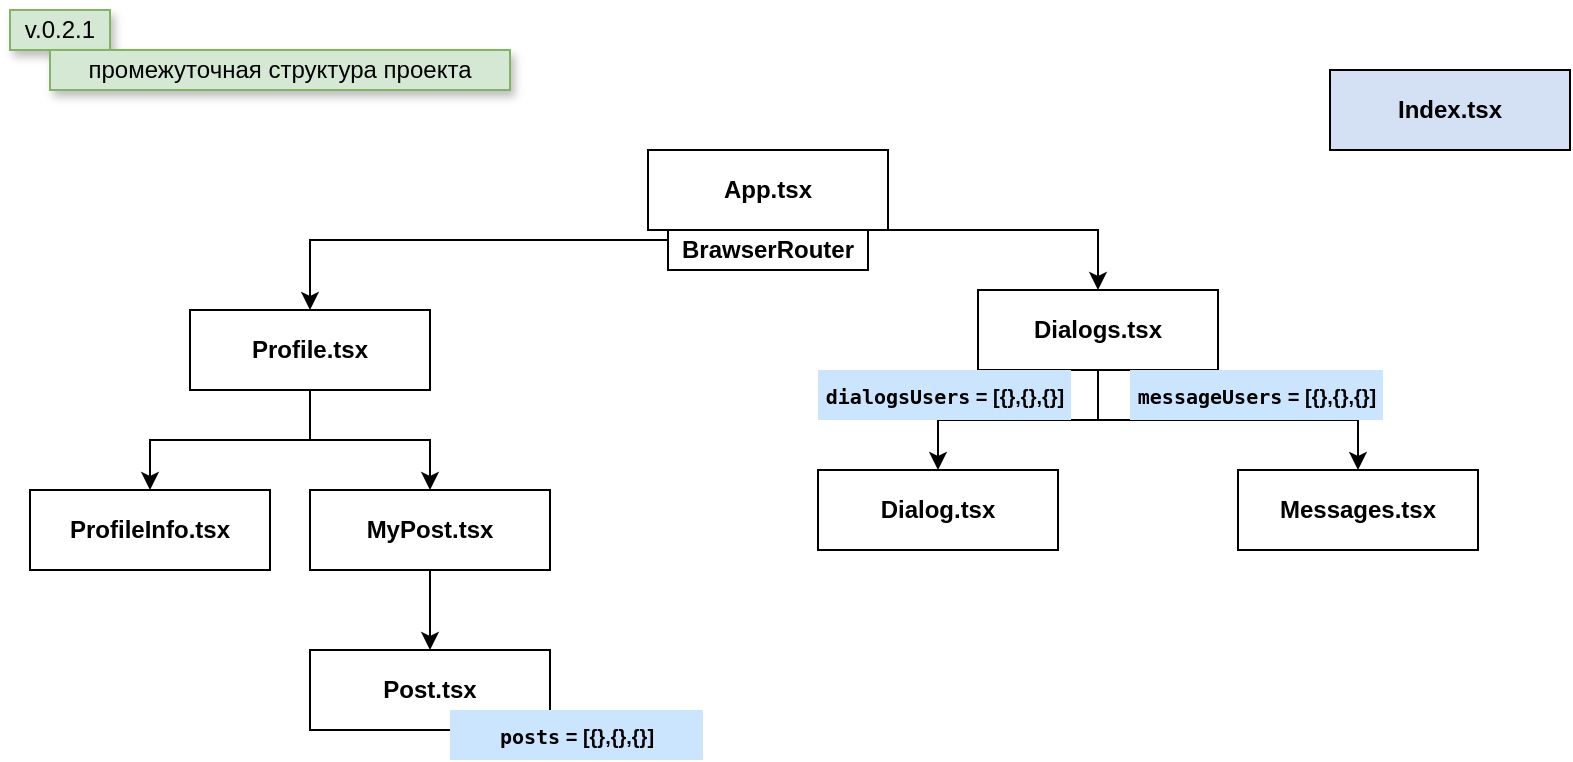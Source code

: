 <mxfile version="16.5.6" type="github">
  <diagram id="oLFiRbwE-C5T9zBizWjQ" name="Page-1">
    <mxGraphModel dx="920" dy="513" grid="1" gridSize="10" guides="1" tooltips="1" connect="1" arrows="0" fold="1" page="1" pageScale="1" pageWidth="827" pageHeight="1169" math="0" shadow="0">
      <root>
        <mxCell id="0" />
        <mxCell id="1" parent="0" />
        <mxCell id="9WCbVWumMUlL1E1PXj8_-1" value="v.0.2.1" style="text;html=1;strokeColor=#82b366;fillColor=#d5e8d4;align=center;verticalAlign=middle;whiteSpace=wrap;rounded=0;glass=0;shadow=1;" parent="1" vertex="1">
          <mxGeometry x="10" y="10" width="50" height="20" as="geometry" />
        </mxCell>
        <mxCell id="0pOiVx95gZNzW9qbfq_K-2" value="промежуточная структура проекта" style="text;html=1;strokeColor=#82b366;fillColor=#D5E8D4;align=center;verticalAlign=middle;whiteSpace=wrap;rounded=0;glass=0;shadow=1;" vertex="1" parent="1">
          <mxGeometry x="30" y="30" width="230" height="20" as="geometry" />
        </mxCell>
        <mxCell id="0pOiVx95gZNzW9qbfq_K-4" value="&lt;b&gt;App.tsx&lt;/b&gt;" style="rounded=0;whiteSpace=wrap;html=1;fillColor=#FFFFFF;" vertex="1" parent="1">
          <mxGeometry x="329" y="80" width="120" height="40" as="geometry" />
        </mxCell>
        <mxCell id="0pOiVx95gZNzW9qbfq_K-25" style="edgeStyle=orthogonalEdgeStyle;rounded=0;orthogonalLoop=1;jettySize=auto;html=1;exitX=0.5;exitY=1;exitDx=0;exitDy=0;entryX=0.5;entryY=0;entryDx=0;entryDy=0;fontSize=10;fontColor=#000000;" edge="1" parent="1" source="0pOiVx95gZNzW9qbfq_K-5" target="0pOiVx95gZNzW9qbfq_K-10">
          <mxGeometry relative="1" as="geometry" />
        </mxCell>
        <mxCell id="0pOiVx95gZNzW9qbfq_K-26" style="edgeStyle=orthogonalEdgeStyle;rounded=0;orthogonalLoop=1;jettySize=auto;html=1;exitX=0.5;exitY=1;exitDx=0;exitDy=0;entryX=0.5;entryY=0;entryDx=0;entryDy=0;fontSize=10;fontColor=#000000;" edge="1" parent="1" source="0pOiVx95gZNzW9qbfq_K-5" target="0pOiVx95gZNzW9qbfq_K-11">
          <mxGeometry relative="1" as="geometry" />
        </mxCell>
        <mxCell id="0pOiVx95gZNzW9qbfq_K-5" value="&lt;b&gt;Profile.tsx&lt;/b&gt;" style="rounded=0;whiteSpace=wrap;html=1;fillColor=#FFFFFF;" vertex="1" parent="1">
          <mxGeometry x="100" y="160" width="120" height="40" as="geometry" />
        </mxCell>
        <mxCell id="0pOiVx95gZNzW9qbfq_K-27" style="edgeStyle=orthogonalEdgeStyle;rounded=0;orthogonalLoop=1;jettySize=auto;html=1;exitX=0.5;exitY=1;exitDx=0;exitDy=0;entryX=0.5;entryY=0;entryDx=0;entryDy=0;fontSize=10;fontColor=#000000;" edge="1" parent="1" source="0pOiVx95gZNzW9qbfq_K-6" target="0pOiVx95gZNzW9qbfq_K-13">
          <mxGeometry relative="1" as="geometry" />
        </mxCell>
        <mxCell id="0pOiVx95gZNzW9qbfq_K-28" style="edgeStyle=orthogonalEdgeStyle;rounded=0;orthogonalLoop=1;jettySize=auto;html=1;exitX=0.5;exitY=1;exitDx=0;exitDy=0;fontSize=10;fontColor=#000000;" edge="1" parent="1" source="0pOiVx95gZNzW9qbfq_K-6" target="0pOiVx95gZNzW9qbfq_K-14">
          <mxGeometry relative="1" as="geometry" />
        </mxCell>
        <mxCell id="0pOiVx95gZNzW9qbfq_K-6" value="&lt;b&gt;Dialogs.tsx&lt;/b&gt;" style="rounded=0;whiteSpace=wrap;html=1;fillColor=#FFFFFF;" vertex="1" parent="1">
          <mxGeometry x="494" y="150" width="120" height="40" as="geometry" />
        </mxCell>
        <mxCell id="0pOiVx95gZNzW9qbfq_K-24" style="edgeStyle=orthogonalEdgeStyle;rounded=0;orthogonalLoop=1;jettySize=auto;html=1;exitX=0;exitY=0.25;exitDx=0;exitDy=0;entryX=0.5;entryY=0;entryDx=0;entryDy=0;fontSize=10;fontColor=#000000;" edge="1" parent="1" source="0pOiVx95gZNzW9qbfq_K-8" target="0pOiVx95gZNzW9qbfq_K-5">
          <mxGeometry relative="1" as="geometry" />
        </mxCell>
        <mxCell id="0pOiVx95gZNzW9qbfq_K-30" style="edgeStyle=orthogonalEdgeStyle;rounded=0;orthogonalLoop=1;jettySize=auto;html=1;exitX=1;exitY=0;exitDx=0;exitDy=0;entryX=0.5;entryY=0;entryDx=0;entryDy=0;fontSize=10;fontColor=#000000;" edge="1" parent="1" source="0pOiVx95gZNzW9qbfq_K-8" target="0pOiVx95gZNzW9qbfq_K-6">
          <mxGeometry relative="1" as="geometry">
            <Array as="points">
              <mxPoint x="554" y="120" />
            </Array>
          </mxGeometry>
        </mxCell>
        <mxCell id="0pOiVx95gZNzW9qbfq_K-8" value="&lt;b&gt;BrawserRouter&lt;/b&gt;" style="rounded=0;whiteSpace=wrap;html=1;fillColor=#FFFFFF;" vertex="1" parent="1">
          <mxGeometry x="339" y="120" width="100" height="20" as="geometry" />
        </mxCell>
        <mxCell id="0pOiVx95gZNzW9qbfq_K-9" value="&lt;b&gt;Index.tsx&lt;/b&gt;" style="rounded=0;whiteSpace=wrap;html=1;fillColor=#D4E1F5;shadow=0;strokeColor=#000000;" vertex="1" parent="1">
          <mxGeometry x="670" y="40" width="120" height="40" as="geometry" />
        </mxCell>
        <mxCell id="0pOiVx95gZNzW9qbfq_K-10" value="&lt;b&gt;ProfileInfo.tsx&lt;/b&gt;" style="rounded=0;whiteSpace=wrap;html=1;fillColor=#FFFFFF;" vertex="1" parent="1">
          <mxGeometry x="20" y="250" width="120" height="40" as="geometry" />
        </mxCell>
        <mxCell id="0pOiVx95gZNzW9qbfq_K-29" style="edgeStyle=orthogonalEdgeStyle;rounded=0;orthogonalLoop=1;jettySize=auto;html=1;exitX=0.5;exitY=1;exitDx=0;exitDy=0;fontSize=10;fontColor=#000000;" edge="1" parent="1" source="0pOiVx95gZNzW9qbfq_K-11" target="0pOiVx95gZNzW9qbfq_K-12">
          <mxGeometry relative="1" as="geometry" />
        </mxCell>
        <mxCell id="0pOiVx95gZNzW9qbfq_K-11" value="&lt;b&gt;MyPost.tsx&lt;/b&gt;" style="rounded=0;whiteSpace=wrap;html=1;fillColor=#FFFFFF;" vertex="1" parent="1">
          <mxGeometry x="160" y="250" width="120" height="40" as="geometry" />
        </mxCell>
        <mxCell id="0pOiVx95gZNzW9qbfq_K-12" value="&lt;b&gt;Post.tsx&lt;/b&gt;" style="rounded=0;whiteSpace=wrap;html=1;fillColor=#FFFFFF;" vertex="1" parent="1">
          <mxGeometry x="160" y="330" width="120" height="40" as="geometry" />
        </mxCell>
        <mxCell id="0pOiVx95gZNzW9qbfq_K-13" value="&lt;b&gt;Dialog.tsx&lt;/b&gt;" style="rounded=0;whiteSpace=wrap;html=1;fillColor=#FFFFFF;" vertex="1" parent="1">
          <mxGeometry x="414" y="240" width="120" height="40" as="geometry" />
        </mxCell>
        <mxCell id="0pOiVx95gZNzW9qbfq_K-14" value="&lt;b&gt;Messages.tsx&lt;/b&gt;" style="rounded=0;whiteSpace=wrap;html=1;fillColor=#FFFFFF;" vertex="1" parent="1">
          <mxGeometry x="624" y="240" width="120" height="40" as="geometry" />
        </mxCell>
        <mxCell id="0pOiVx95gZNzW9qbfq_K-15" value="&lt;b&gt;&lt;font style=&quot;font-size: 10px&quot;&gt;&lt;span style=&quot;font-family: &amp;#34;jetbrains mono&amp;#34; , monospace&quot;&gt;dialogsUsers&lt;/span&gt;&amp;nbsp;= [{},{},{}]&lt;/font&gt;&lt;/b&gt;" style="rounded=0;whiteSpace=wrap;html=1;shadow=0;strokeColor=none;fillColor=#CCE5FF;" vertex="1" parent="1">
          <mxGeometry x="414" y="190" width="126.5" height="25" as="geometry" />
        </mxCell>
        <mxCell id="0pOiVx95gZNzW9qbfq_K-19" value="&lt;b&gt;&lt;font style=&quot;font-size: 10px&quot;&gt;&lt;span style=&quot;font-family: &amp;#34;jetbrains mono&amp;#34; , monospace&quot;&gt;messageUsers&lt;/span&gt;&amp;nbsp;= [{},{},{}]&lt;/font&gt;&lt;/b&gt;" style="rounded=0;whiteSpace=wrap;html=1;shadow=0;strokeColor=none;fillColor=#CCE5FF;" vertex="1" parent="1">
          <mxGeometry x="570" y="190" width="126.5" height="25" as="geometry" />
        </mxCell>
        <mxCell id="0pOiVx95gZNzW9qbfq_K-20" value="&lt;b&gt;&lt;font style=&quot;font-size: 10px&quot;&gt;&lt;font face=&quot;jetbrains mono, monospace&quot;&gt;posts&lt;/font&gt; = [{},{},{}]&lt;/font&gt;&lt;/b&gt;" style="rounded=0;whiteSpace=wrap;html=1;shadow=0;strokeColor=none;fillColor=#CCE5FF;" vertex="1" parent="1">
          <mxGeometry x="230" y="360" width="126.5" height="25" as="geometry" />
        </mxCell>
      </root>
    </mxGraphModel>
  </diagram>
</mxfile>
